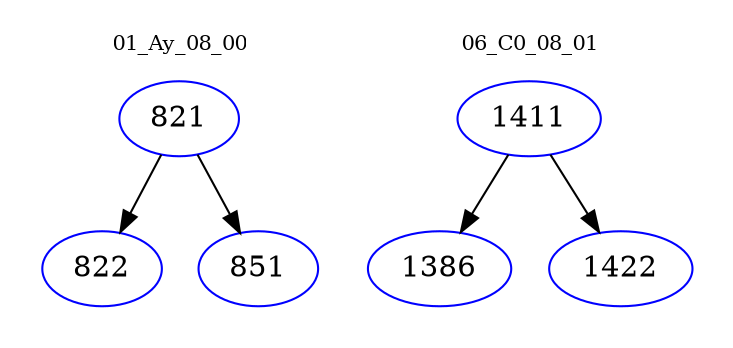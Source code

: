 digraph{
subgraph cluster_0 {
color = white
label = "01_Ay_08_00";
fontsize=10;
T0_821 [label="821", color="blue"]
T0_821 -> T0_822 [color="black"]
T0_822 [label="822", color="blue"]
T0_821 -> T0_851 [color="black"]
T0_851 [label="851", color="blue"]
}
subgraph cluster_1 {
color = white
label = "06_C0_08_01";
fontsize=10;
T1_1411 [label="1411", color="blue"]
T1_1411 -> T1_1386 [color="black"]
T1_1386 [label="1386", color="blue"]
T1_1411 -> T1_1422 [color="black"]
T1_1422 [label="1422", color="blue"]
}
}
